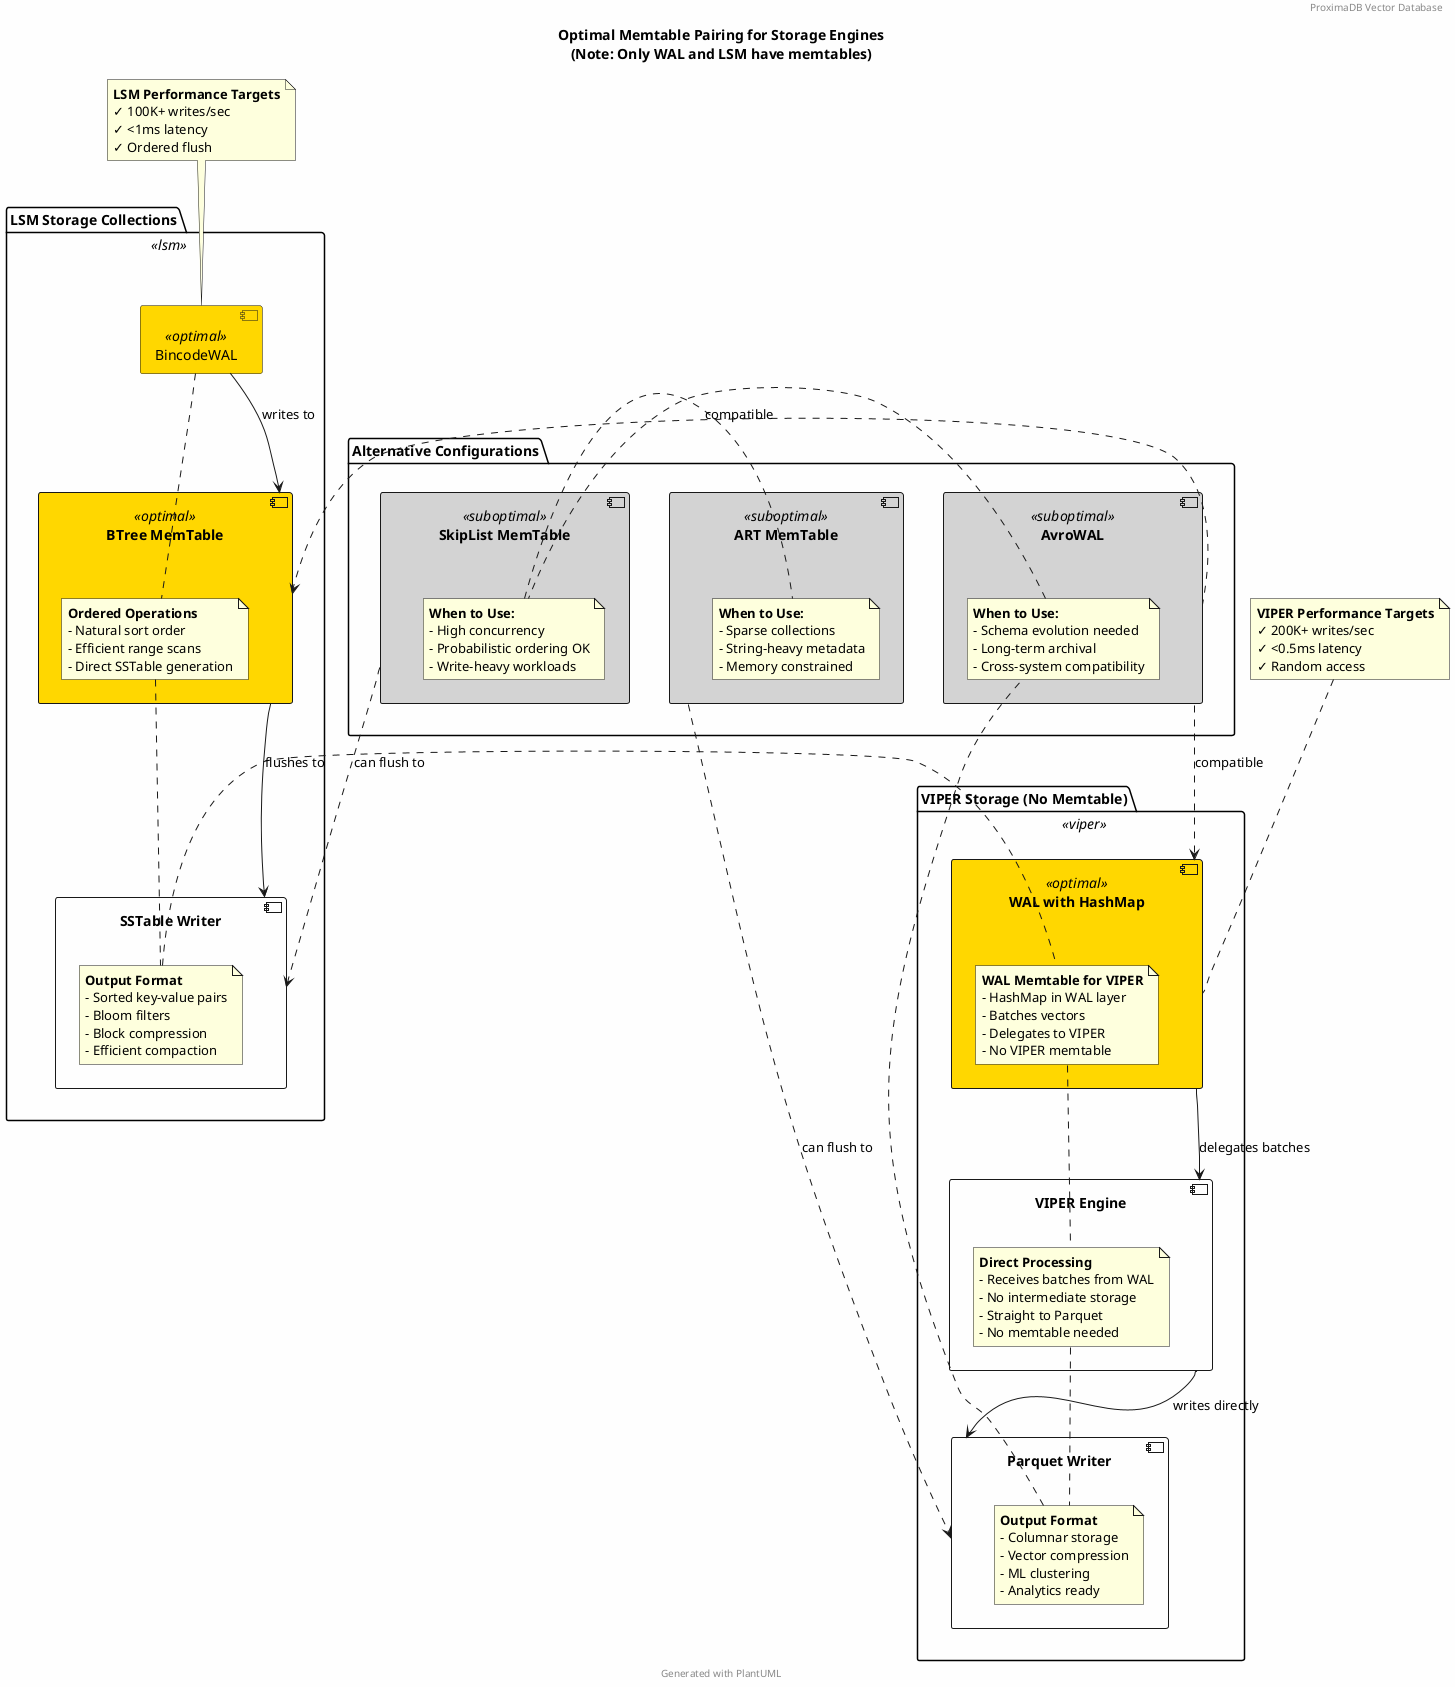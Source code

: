 @startuml Storage_Pairing_Strategy
skinparam backgroundColor #FEFEFE
skinparam component {
    BackgroundColor<<lsm>> LightBlue
    BackgroundColor<<viper>> LightGreen
    BackgroundColor<<optimal>> Gold
    BackgroundColor<<suboptimal>> LightGray
}

title Optimal Memtable Pairing for Storage Engines\n(Note: Only WAL and LSM have memtables)
header ProximaDB Vector Database
footer Generated with PlantUML

package "LSM Storage Collections" <<lsm>> {
    component "BincodeWAL" as LSM_WAL <<optimal>>
    
    component "BTree MemTable" as LSM_Mem <<optimal>> {
        note right
            **Ordered Operations**
            - Natural sort order
            - Efficient range scans
            - Direct SSTable generation
        end note
    }
    
    component "SSTable Writer" as SSTable {
        note bottom
            **Output Format**
            - Sorted key-value pairs
            - Bloom filters
            - Block compression
            - Efficient compaction
        end note
    }
}

package "VIPER Storage (No Memtable)" <<viper>> {
    component "WAL with HashMap" as VIPER_WAL <<optimal>> {
        note right
            **WAL Memtable for VIPER**
            - HashMap in WAL layer
            - Batches vectors
            - Delegates to VIPER
            - No VIPER memtable
        end note
    }
    
    component "VIPER Engine" as VIPER_Engine {
        note right
            **Direct Processing**
            - Receives batches from WAL
            - No intermediate storage
            - Straight to Parquet
            - No memtable needed
        end note
    }
    
    component "Parquet Writer" as Parquet {
        note bottom
            **Output Format**
            - Columnar storage
            - Vector compression
            - ML clustering
            - Analytics ready
        end note
    }
}

package "Alternative Configurations" {
    component "AvroWAL" as Avro <<suboptimal>> {
        note right
            **When to Use:**
            - Schema evolution needed
            - Long-term archival
            - Cross-system compatibility
        end note
    }
    
    component "SkipList MemTable" as Skip <<suboptimal>> {
        note right
            **When to Use:**
            - High concurrency
            - Probabilistic ordering OK
            - Write-heavy workloads
        end note
    }
    
    component "ART MemTable" as ART <<suboptimal>> {
        note right
            **When to Use:**
            - Sparse collections
            - String-heavy metadata
            - Memory constrained
        end note
    }
}

' LSM Optimal Path
LSM_WAL --> LSM_Mem : "writes to"
LSM_Mem --> SSTable : "flushes to"

' VIPER Path (through WAL delegation)
VIPER_WAL --> VIPER_Engine : "delegates batches"
VIPER_Engine --> Parquet : "writes directly"

' Alternative paths (dashed)
Avro ..> LSM_Mem : "compatible"
Avro ..> VIPER_WAL : "compatible"
Skip ..> SSTable : "can flush to"
ART ..> Parquet : "can flush to"

' Performance indicators
note top of LSM_WAL
    **LSM Performance Targets**
    ✓ 100K+ writes/sec
    ✓ <1ms latency
    ✓ Ordered flush
end note

note top of VIPER_WAL
    **VIPER Performance Targets**
    ✓ 200K+ writes/sec
    ✓ <0.5ms latency
    ✓ Random access
end note

@enduml